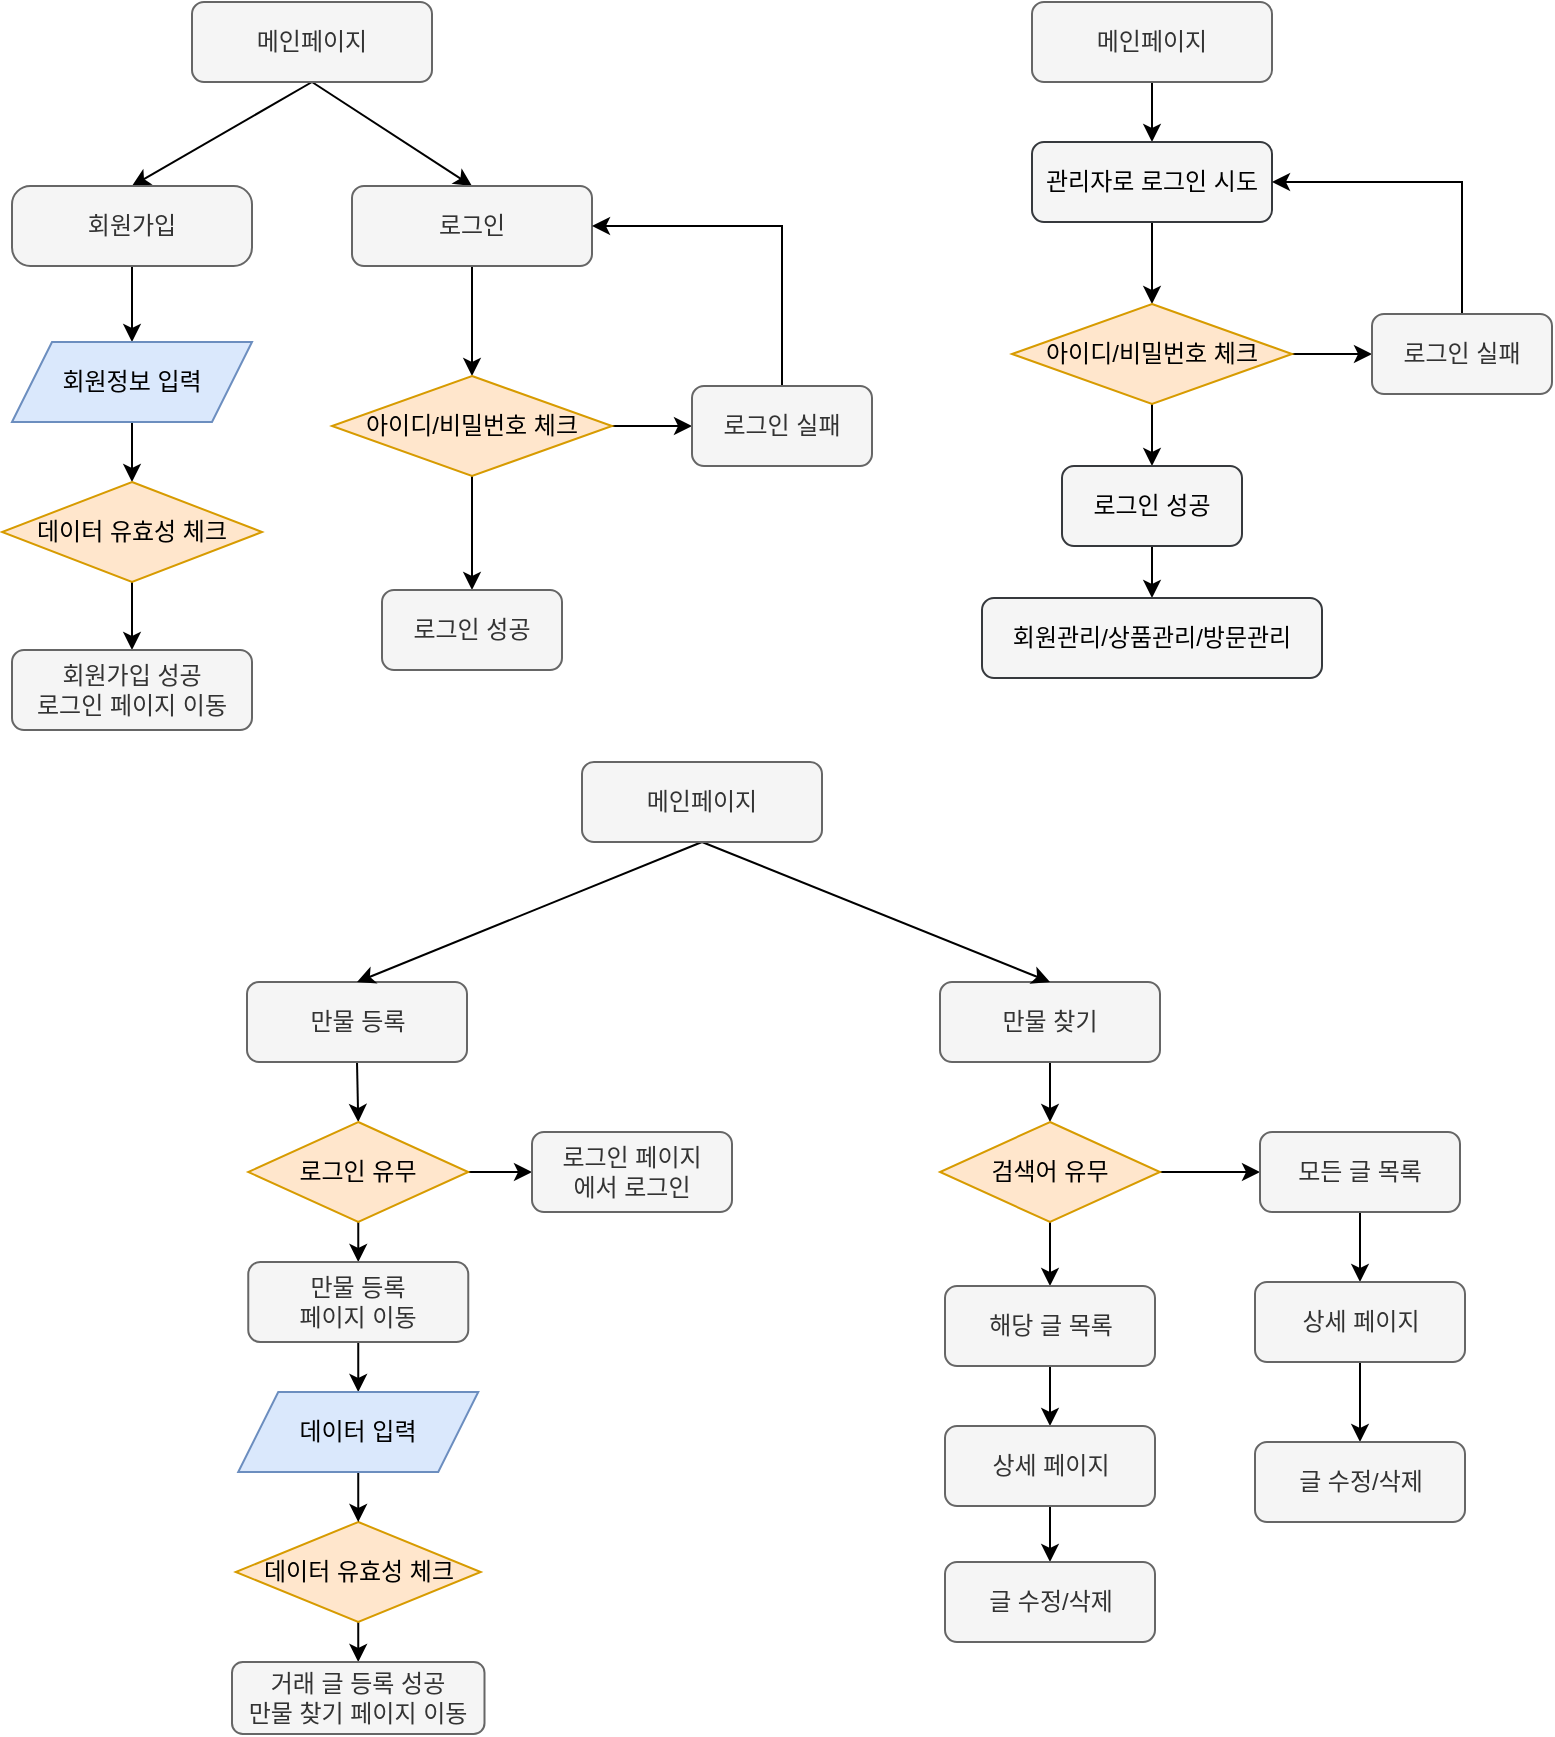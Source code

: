 <mxfile version="14.8.0" type="github">
  <diagram id="C5RBs43oDa-KdzZeNtuy" name="Page-1">
    <mxGraphModel dx="1422" dy="794" grid="1" gridSize="10" guides="1" tooltips="1" connect="1" arrows="1" fold="1" page="1" pageScale="1" pageWidth="583" pageHeight="827" math="0" shadow="0">
      <root>
        <mxCell id="WIyWlLk6GJQsqaUBKTNV-0" />
        <mxCell id="WIyWlLk6GJQsqaUBKTNV-1" parent="WIyWlLk6GJQsqaUBKTNV-0" />
        <mxCell id="kNZeeyLY9zirJYCVrwu_-2" style="edgeStyle=none;rounded=0;orthogonalLoop=1;jettySize=auto;html=1;exitX=0.5;exitY=1;exitDx=0;exitDy=0;entryX=0.5;entryY=0;entryDx=0;entryDy=0;" edge="1" parent="WIyWlLk6GJQsqaUBKTNV-1" source="WIyWlLk6GJQsqaUBKTNV-3" target="kNZeeyLY9zirJYCVrwu_-0">
          <mxGeometry relative="1" as="geometry" />
        </mxCell>
        <mxCell id="kNZeeyLY9zirJYCVrwu_-3" style="edgeStyle=none;rounded=0;orthogonalLoop=1;jettySize=auto;html=1;exitX=0.5;exitY=1;exitDx=0;exitDy=0;entryX=0.5;entryY=0;entryDx=0;entryDy=0;" edge="1" parent="WIyWlLk6GJQsqaUBKTNV-1" source="WIyWlLk6GJQsqaUBKTNV-3" target="kNZeeyLY9zirJYCVrwu_-1">
          <mxGeometry relative="1" as="geometry" />
        </mxCell>
        <mxCell id="WIyWlLk6GJQsqaUBKTNV-3" value="메인페이지" style="rounded=1;whiteSpace=wrap;html=1;fontSize=12;glass=0;strokeWidth=1;shadow=0;fillColor=#f5f5f5;strokeColor=#666666;fontColor=#333333;" parent="WIyWlLk6GJQsqaUBKTNV-1" vertex="1">
          <mxGeometry x="100" y="10" width="120" height="40" as="geometry" />
        </mxCell>
        <mxCell id="kNZeeyLY9zirJYCVrwu_-12" style="edgeStyle=none;rounded=0;orthogonalLoop=1;jettySize=auto;html=1;exitX=0.5;exitY=1;exitDx=0;exitDy=0;entryX=0.5;entryY=0;entryDx=0;entryDy=0;" edge="1" parent="WIyWlLk6GJQsqaUBKTNV-1" source="kNZeeyLY9zirJYCVrwu_-0" target="kNZeeyLY9zirJYCVrwu_-11">
          <mxGeometry relative="1" as="geometry" />
        </mxCell>
        <mxCell id="kNZeeyLY9zirJYCVrwu_-0" value="회원가입" style="rounded=1;whiteSpace=wrap;html=1;arcSize=23;fillColor=#f5f5f5;strokeColor=#666666;fontColor=#333333;" vertex="1" parent="WIyWlLk6GJQsqaUBKTNV-1">
          <mxGeometry x="10" y="102" width="120" height="40" as="geometry" />
        </mxCell>
        <mxCell id="kNZeeyLY9zirJYCVrwu_-10" style="edgeStyle=none;rounded=0;orthogonalLoop=1;jettySize=auto;html=1;exitX=0.5;exitY=1;exitDx=0;exitDy=0;entryX=0.5;entryY=0;entryDx=0;entryDy=0;" edge="1" parent="WIyWlLk6GJQsqaUBKTNV-1" source="kNZeeyLY9zirJYCVrwu_-1" target="kNZeeyLY9zirJYCVrwu_-4">
          <mxGeometry relative="1" as="geometry" />
        </mxCell>
        <mxCell id="kNZeeyLY9zirJYCVrwu_-1" value="로그인" style="rounded=1;whiteSpace=wrap;html=1;fillColor=#f5f5f5;strokeColor=#666666;fontColor=#333333;" vertex="1" parent="WIyWlLk6GJQsqaUBKTNV-1">
          <mxGeometry x="180" y="102" width="120" height="40" as="geometry" />
        </mxCell>
        <mxCell id="kNZeeyLY9zirJYCVrwu_-7" style="edgeStyle=none;rounded=0;orthogonalLoop=1;jettySize=auto;html=1;exitX=0.5;exitY=1;exitDx=0;exitDy=0;entryX=0.5;entryY=0;entryDx=0;entryDy=0;" edge="1" parent="WIyWlLk6GJQsqaUBKTNV-1" source="kNZeeyLY9zirJYCVrwu_-4" target="kNZeeyLY9zirJYCVrwu_-5">
          <mxGeometry relative="1" as="geometry" />
        </mxCell>
        <mxCell id="kNZeeyLY9zirJYCVrwu_-8" style="edgeStyle=none;rounded=0;orthogonalLoop=1;jettySize=auto;html=1;exitX=1;exitY=0.5;exitDx=0;exitDy=0;entryX=0;entryY=0.5;entryDx=0;entryDy=0;" edge="1" parent="WIyWlLk6GJQsqaUBKTNV-1" source="kNZeeyLY9zirJYCVrwu_-4" target="kNZeeyLY9zirJYCVrwu_-6">
          <mxGeometry relative="1" as="geometry" />
        </mxCell>
        <mxCell id="kNZeeyLY9zirJYCVrwu_-4" value="아이디/비밀번호 체크" style="rhombus;whiteSpace=wrap;html=1;fillColor=#ffe6cc;strokeColor=#d79b00;" vertex="1" parent="WIyWlLk6GJQsqaUBKTNV-1">
          <mxGeometry x="170" y="197" width="140" height="50" as="geometry" />
        </mxCell>
        <mxCell id="kNZeeyLY9zirJYCVrwu_-5" value="로그인 성공" style="rounded=1;whiteSpace=wrap;html=1;fillColor=#f5f5f5;strokeColor=#666666;fontColor=#333333;" vertex="1" parent="WIyWlLk6GJQsqaUBKTNV-1">
          <mxGeometry x="195" y="304" width="90" height="40" as="geometry" />
        </mxCell>
        <mxCell id="kNZeeyLY9zirJYCVrwu_-9" style="edgeStyle=none;rounded=0;orthogonalLoop=1;jettySize=auto;html=1;exitX=0.5;exitY=0;exitDx=0;exitDy=0;entryX=1;entryY=0.5;entryDx=0;entryDy=0;" edge="1" parent="WIyWlLk6GJQsqaUBKTNV-1" source="kNZeeyLY9zirJYCVrwu_-6" target="kNZeeyLY9zirJYCVrwu_-1">
          <mxGeometry relative="1" as="geometry">
            <Array as="points">
              <mxPoint x="395" y="122" />
            </Array>
          </mxGeometry>
        </mxCell>
        <mxCell id="kNZeeyLY9zirJYCVrwu_-6" value="로그인 실패" style="rounded=1;whiteSpace=wrap;html=1;fillColor=#f5f5f5;strokeColor=#666666;fontColor=#333333;" vertex="1" parent="WIyWlLk6GJQsqaUBKTNV-1">
          <mxGeometry x="350" y="202" width="90" height="40" as="geometry" />
        </mxCell>
        <mxCell id="kNZeeyLY9zirJYCVrwu_-14" style="edgeStyle=none;rounded=0;orthogonalLoop=1;jettySize=auto;html=1;exitX=0.5;exitY=1;exitDx=0;exitDy=0;entryX=0.5;entryY=0;entryDx=0;entryDy=0;" edge="1" parent="WIyWlLk6GJQsqaUBKTNV-1" source="kNZeeyLY9zirJYCVrwu_-11" target="kNZeeyLY9zirJYCVrwu_-13">
          <mxGeometry relative="1" as="geometry" />
        </mxCell>
        <mxCell id="kNZeeyLY9zirJYCVrwu_-11" value="회원정보 입력" style="shape=parallelogram;perimeter=parallelogramPerimeter;whiteSpace=wrap;html=1;fixedSize=1;fillColor=#dae8fc;strokeColor=#6c8ebf;" vertex="1" parent="WIyWlLk6GJQsqaUBKTNV-1">
          <mxGeometry x="10" y="180" width="120" height="40" as="geometry" />
        </mxCell>
        <mxCell id="kNZeeyLY9zirJYCVrwu_-16" style="edgeStyle=none;rounded=0;orthogonalLoop=1;jettySize=auto;html=1;exitX=0.5;exitY=1;exitDx=0;exitDy=0;entryX=0.5;entryY=0;entryDx=0;entryDy=0;" edge="1" parent="WIyWlLk6GJQsqaUBKTNV-1" source="kNZeeyLY9zirJYCVrwu_-13" target="kNZeeyLY9zirJYCVrwu_-15">
          <mxGeometry relative="1" as="geometry" />
        </mxCell>
        <mxCell id="kNZeeyLY9zirJYCVrwu_-13" value="데이터 유효성 체크" style="rhombus;whiteSpace=wrap;html=1;fillColor=#ffe6cc;strokeColor=#d79b00;" vertex="1" parent="WIyWlLk6GJQsqaUBKTNV-1">
          <mxGeometry x="5" y="250" width="130" height="50" as="geometry" />
        </mxCell>
        <mxCell id="kNZeeyLY9zirJYCVrwu_-15" value="회원가입 성공&lt;br&gt;로그인 페이지 이동" style="rounded=1;whiteSpace=wrap;html=1;fillColor=#f5f5f5;strokeColor=#666666;fontColor=#333333;" vertex="1" parent="WIyWlLk6GJQsqaUBKTNV-1">
          <mxGeometry x="10" y="334" width="120" height="40" as="geometry" />
        </mxCell>
        <mxCell id="kNZeeyLY9zirJYCVrwu_-28" style="edgeStyle=none;rounded=0;orthogonalLoop=1;jettySize=auto;html=1;exitX=0.5;exitY=1;exitDx=0;exitDy=0;entryX=0.5;entryY=0;entryDx=0;entryDy=0;" edge="1" parent="WIyWlLk6GJQsqaUBKTNV-1" source="kNZeeyLY9zirJYCVrwu_-17" target="kNZeeyLY9zirJYCVrwu_-22">
          <mxGeometry relative="1" as="geometry" />
        </mxCell>
        <mxCell id="kNZeeyLY9zirJYCVrwu_-17" value="만물 등록" style="rounded=1;whiteSpace=wrap;html=1;fillColor=#f5f5f5;strokeColor=#666666;fontColor=#333333;" vertex="1" parent="WIyWlLk6GJQsqaUBKTNV-1">
          <mxGeometry x="127.5" y="500" width="110" height="40" as="geometry" />
        </mxCell>
        <mxCell id="kNZeeyLY9zirJYCVrwu_-48" style="edgeStyle=none;rounded=0;orthogonalLoop=1;jettySize=auto;html=1;exitX=0.5;exitY=1;exitDx=0;exitDy=0;" edge="1" parent="WIyWlLk6GJQsqaUBKTNV-1" source="kNZeeyLY9zirJYCVrwu_-18" target="kNZeeyLY9zirJYCVrwu_-40">
          <mxGeometry relative="1" as="geometry" />
        </mxCell>
        <mxCell id="kNZeeyLY9zirJYCVrwu_-18" value="만물 찾기" style="rounded=1;whiteSpace=wrap;html=1;fillColor=#f5f5f5;strokeColor=#666666;fontColor=#333333;" vertex="1" parent="WIyWlLk6GJQsqaUBKTNV-1">
          <mxGeometry x="474" y="500" width="110" height="40" as="geometry" />
        </mxCell>
        <mxCell id="kNZeeyLY9zirJYCVrwu_-37" style="edgeStyle=none;rounded=0;orthogonalLoop=1;jettySize=auto;html=1;exitX=0.5;exitY=1;exitDx=0;exitDy=0;entryX=0.5;entryY=0;entryDx=0;entryDy=0;" edge="1" parent="WIyWlLk6GJQsqaUBKTNV-1" source="kNZeeyLY9zirJYCVrwu_-19" target="kNZeeyLY9zirJYCVrwu_-17">
          <mxGeometry relative="1" as="geometry" />
        </mxCell>
        <mxCell id="kNZeeyLY9zirJYCVrwu_-38" style="edgeStyle=none;rounded=0;orthogonalLoop=1;jettySize=auto;html=1;entryX=0.5;entryY=0;entryDx=0;entryDy=0;exitX=0.5;exitY=1;exitDx=0;exitDy=0;" edge="1" parent="WIyWlLk6GJQsqaUBKTNV-1" source="kNZeeyLY9zirJYCVrwu_-19" target="kNZeeyLY9zirJYCVrwu_-18">
          <mxGeometry relative="1" as="geometry" />
        </mxCell>
        <mxCell id="kNZeeyLY9zirJYCVrwu_-19" value="메인페이지" style="rounded=1;whiteSpace=wrap;html=1;fontSize=12;glass=0;strokeWidth=1;shadow=0;fillColor=#f5f5f5;strokeColor=#666666;fontColor=#333333;" vertex="1" parent="WIyWlLk6GJQsqaUBKTNV-1">
          <mxGeometry x="295" y="390" width="120" height="40" as="geometry" />
        </mxCell>
        <mxCell id="kNZeeyLY9zirJYCVrwu_-29" style="edgeStyle=none;rounded=0;orthogonalLoop=1;jettySize=auto;html=1;exitX=0.5;exitY=1;exitDx=0;exitDy=0;entryX=0.5;entryY=0;entryDx=0;entryDy=0;" edge="1" parent="WIyWlLk6GJQsqaUBKTNV-1" source="kNZeeyLY9zirJYCVrwu_-22" target="kNZeeyLY9zirJYCVrwu_-23">
          <mxGeometry relative="1" as="geometry" />
        </mxCell>
        <mxCell id="kNZeeyLY9zirJYCVrwu_-30" style="edgeStyle=none;rounded=0;orthogonalLoop=1;jettySize=auto;html=1;exitX=1;exitY=0.5;exitDx=0;exitDy=0;entryX=0;entryY=0.5;entryDx=0;entryDy=0;" edge="1" parent="WIyWlLk6GJQsqaUBKTNV-1" source="kNZeeyLY9zirJYCVrwu_-22" target="kNZeeyLY9zirJYCVrwu_-24">
          <mxGeometry relative="1" as="geometry" />
        </mxCell>
        <mxCell id="kNZeeyLY9zirJYCVrwu_-22" value="로그인 유무" style="rhombus;whiteSpace=wrap;html=1;fillColor=#ffe6cc;strokeColor=#d79b00;" vertex="1" parent="WIyWlLk6GJQsqaUBKTNV-1">
          <mxGeometry x="128.13" y="570" width="110" height="50" as="geometry" />
        </mxCell>
        <mxCell id="kNZeeyLY9zirJYCVrwu_-57" style="edgeStyle=none;rounded=0;orthogonalLoop=1;jettySize=auto;html=1;exitX=0.5;exitY=1;exitDx=0;exitDy=0;" edge="1" parent="WIyWlLk6GJQsqaUBKTNV-1" source="kNZeeyLY9zirJYCVrwu_-23" target="kNZeeyLY9zirJYCVrwu_-55">
          <mxGeometry relative="1" as="geometry" />
        </mxCell>
        <mxCell id="kNZeeyLY9zirJYCVrwu_-23" value="만물 등록 &lt;br&gt;페이지 이동" style="rounded=1;whiteSpace=wrap;html=1;fillColor=#f5f5f5;strokeColor=#666666;fontColor=#333333;" vertex="1" parent="WIyWlLk6GJQsqaUBKTNV-1">
          <mxGeometry x="128.13" y="640" width="110" height="40" as="geometry" />
        </mxCell>
        <mxCell id="kNZeeyLY9zirJYCVrwu_-24" value="로그인 페이지&lt;br&gt;에서 로그인" style="rounded=1;whiteSpace=wrap;html=1;fillColor=#f5f5f5;strokeColor=#666666;fontColor=#333333;" vertex="1" parent="WIyWlLk6GJQsqaUBKTNV-1">
          <mxGeometry x="270" y="575" width="100" height="40" as="geometry" />
        </mxCell>
        <mxCell id="kNZeeyLY9zirJYCVrwu_-32" style="edgeStyle=none;rounded=0;orthogonalLoop=1;jettySize=auto;html=1;exitX=0.5;exitY=1;exitDx=0;exitDy=0;" edge="1" parent="WIyWlLk6GJQsqaUBKTNV-1" source="kNZeeyLY9zirJYCVrwu_-26" target="kNZeeyLY9zirJYCVrwu_-27">
          <mxGeometry relative="1" as="geometry" />
        </mxCell>
        <mxCell id="kNZeeyLY9zirJYCVrwu_-26" value="데이터 유효성 체크" style="rhombus;whiteSpace=wrap;html=1;fillColor=#ffe6cc;strokeColor=#d79b00;" vertex="1" parent="WIyWlLk6GJQsqaUBKTNV-1">
          <mxGeometry x="121.87" y="770" width="122.5" height="50" as="geometry" />
        </mxCell>
        <mxCell id="kNZeeyLY9zirJYCVrwu_-27" value="거래 글 등록 성공&lt;br&gt;만물 찾기 페이지 이동" style="rounded=1;whiteSpace=wrap;html=1;fillColor=#f5f5f5;strokeColor=#666666;fontColor=#333333;" vertex="1" parent="WIyWlLk6GJQsqaUBKTNV-1">
          <mxGeometry x="120" y="840" width="126.25" height="36" as="geometry" />
        </mxCell>
        <mxCell id="kNZeeyLY9zirJYCVrwu_-49" style="edgeStyle=none;rounded=0;orthogonalLoop=1;jettySize=auto;html=1;exitX=0.5;exitY=1;exitDx=0;exitDy=0;" edge="1" parent="WIyWlLk6GJQsqaUBKTNV-1" source="kNZeeyLY9zirJYCVrwu_-40" target="kNZeeyLY9zirJYCVrwu_-41">
          <mxGeometry relative="1" as="geometry" />
        </mxCell>
        <mxCell id="kNZeeyLY9zirJYCVrwu_-52" style="edgeStyle=none;rounded=0;orthogonalLoop=1;jettySize=auto;html=1;exitX=1;exitY=0.5;exitDx=0;exitDy=0;entryX=0;entryY=0.5;entryDx=0;entryDy=0;" edge="1" parent="WIyWlLk6GJQsqaUBKTNV-1" source="kNZeeyLY9zirJYCVrwu_-40" target="kNZeeyLY9zirJYCVrwu_-42">
          <mxGeometry relative="1" as="geometry" />
        </mxCell>
        <mxCell id="kNZeeyLY9zirJYCVrwu_-40" value="검색어 유무" style="rhombus;whiteSpace=wrap;html=1;fillColor=#ffe6cc;strokeColor=#d79b00;" vertex="1" parent="WIyWlLk6GJQsqaUBKTNV-1">
          <mxGeometry x="474" y="570" width="110" height="50" as="geometry" />
        </mxCell>
        <mxCell id="kNZeeyLY9zirJYCVrwu_-50" style="edgeStyle=none;rounded=0;orthogonalLoop=1;jettySize=auto;html=1;exitX=0.5;exitY=1;exitDx=0;exitDy=0;entryX=0.5;entryY=0;entryDx=0;entryDy=0;" edge="1" parent="WIyWlLk6GJQsqaUBKTNV-1" source="kNZeeyLY9zirJYCVrwu_-41" target="kNZeeyLY9zirJYCVrwu_-43">
          <mxGeometry relative="1" as="geometry" />
        </mxCell>
        <mxCell id="kNZeeyLY9zirJYCVrwu_-41" value="해당 글 목록" style="rounded=1;whiteSpace=wrap;html=1;fillColor=#f5f5f5;strokeColor=#666666;fontColor=#333333;" vertex="1" parent="WIyWlLk6GJQsqaUBKTNV-1">
          <mxGeometry x="476.5" y="652" width="105" height="40" as="geometry" />
        </mxCell>
        <mxCell id="kNZeeyLY9zirJYCVrwu_-53" style="edgeStyle=none;rounded=0;orthogonalLoop=1;jettySize=auto;html=1;exitX=0.5;exitY=1;exitDx=0;exitDy=0;entryX=0.5;entryY=0;entryDx=0;entryDy=0;" edge="1" parent="WIyWlLk6GJQsqaUBKTNV-1" source="kNZeeyLY9zirJYCVrwu_-42" target="kNZeeyLY9zirJYCVrwu_-44">
          <mxGeometry relative="1" as="geometry" />
        </mxCell>
        <mxCell id="kNZeeyLY9zirJYCVrwu_-42" value="모든 글 목록" style="rounded=1;whiteSpace=wrap;html=1;fillColor=#f5f5f5;strokeColor=#666666;fontColor=#333333;" vertex="1" parent="WIyWlLk6GJQsqaUBKTNV-1">
          <mxGeometry x="634" y="575" width="100" height="40" as="geometry" />
        </mxCell>
        <mxCell id="kNZeeyLY9zirJYCVrwu_-51" style="edgeStyle=none;rounded=0;orthogonalLoop=1;jettySize=auto;html=1;exitX=0.5;exitY=1;exitDx=0;exitDy=0;entryX=0.5;entryY=0;entryDx=0;entryDy=0;" edge="1" parent="WIyWlLk6GJQsqaUBKTNV-1" source="kNZeeyLY9zirJYCVrwu_-43" target="kNZeeyLY9zirJYCVrwu_-46">
          <mxGeometry relative="1" as="geometry" />
        </mxCell>
        <mxCell id="kNZeeyLY9zirJYCVrwu_-43" value="상세 페이지" style="rounded=1;whiteSpace=wrap;html=1;fillColor=#f5f5f5;strokeColor=#666666;fontColor=#333333;" vertex="1" parent="WIyWlLk6GJQsqaUBKTNV-1">
          <mxGeometry x="476.5" y="722" width="105" height="40" as="geometry" />
        </mxCell>
        <mxCell id="kNZeeyLY9zirJYCVrwu_-54" style="edgeStyle=none;rounded=0;orthogonalLoop=1;jettySize=auto;html=1;exitX=0.5;exitY=1;exitDx=0;exitDy=0;entryX=0.5;entryY=0;entryDx=0;entryDy=0;" edge="1" parent="WIyWlLk6GJQsqaUBKTNV-1" source="kNZeeyLY9zirJYCVrwu_-44" target="kNZeeyLY9zirJYCVrwu_-47">
          <mxGeometry relative="1" as="geometry" />
        </mxCell>
        <mxCell id="kNZeeyLY9zirJYCVrwu_-44" value="상세 페이지" style="rounded=1;whiteSpace=wrap;html=1;fillColor=#f5f5f5;strokeColor=#666666;fontColor=#333333;" vertex="1" parent="WIyWlLk6GJQsqaUBKTNV-1">
          <mxGeometry x="631.5" y="650" width="105" height="40" as="geometry" />
        </mxCell>
        <mxCell id="kNZeeyLY9zirJYCVrwu_-46" value="글 수정/삭제" style="rounded=1;whiteSpace=wrap;html=1;fillColor=#f5f5f5;strokeColor=#666666;fontColor=#333333;" vertex="1" parent="WIyWlLk6GJQsqaUBKTNV-1">
          <mxGeometry x="476.5" y="790" width="105" height="40" as="geometry" />
        </mxCell>
        <mxCell id="kNZeeyLY9zirJYCVrwu_-47" value="글 수정/삭제" style="rounded=1;whiteSpace=wrap;html=1;fillColor=#f5f5f5;strokeColor=#666666;fontColor=#333333;" vertex="1" parent="WIyWlLk6GJQsqaUBKTNV-1">
          <mxGeometry x="631.5" y="730" width="105" height="40" as="geometry" />
        </mxCell>
        <mxCell id="kNZeeyLY9zirJYCVrwu_-58" style="edgeStyle=none;rounded=0;orthogonalLoop=1;jettySize=auto;html=1;exitX=0.5;exitY=1;exitDx=0;exitDy=0;entryX=0.5;entryY=0;entryDx=0;entryDy=0;" edge="1" parent="WIyWlLk6GJQsqaUBKTNV-1" source="kNZeeyLY9zirJYCVrwu_-55" target="kNZeeyLY9zirJYCVrwu_-26">
          <mxGeometry relative="1" as="geometry" />
        </mxCell>
        <mxCell id="kNZeeyLY9zirJYCVrwu_-55" value="데이터 입력" style="shape=parallelogram;perimeter=parallelogramPerimeter;whiteSpace=wrap;html=1;fixedSize=1;fillColor=#dae8fc;strokeColor=#6c8ebf;" vertex="1" parent="WIyWlLk6GJQsqaUBKTNV-1">
          <mxGeometry x="123.12" y="705" width="120" height="40" as="geometry" />
        </mxCell>
        <mxCell id="kNZeeyLY9zirJYCVrwu_-59" style="edgeStyle=none;rounded=0;orthogonalLoop=1;jettySize=auto;html=1;exitX=0.5;exitY=1;exitDx=0;exitDy=0;entryX=0.5;entryY=0;entryDx=0;entryDy=0;" edge="1" parent="WIyWlLk6GJQsqaUBKTNV-1" source="kNZeeyLY9zirJYCVrwu_-60" target="kNZeeyLY9zirJYCVrwu_-62">
          <mxGeometry relative="1" as="geometry" />
        </mxCell>
        <mxCell id="kNZeeyLY9zirJYCVrwu_-60" value="메인페이지" style="rounded=1;whiteSpace=wrap;html=1;fontSize=12;glass=0;strokeWidth=1;shadow=0;fillColor=#f5f5f5;strokeColor=#666666;fontColor=#333333;" vertex="1" parent="WIyWlLk6GJQsqaUBKTNV-1">
          <mxGeometry x="520" y="10" width="120" height="40" as="geometry" />
        </mxCell>
        <mxCell id="kNZeeyLY9zirJYCVrwu_-61" style="edgeStyle=none;rounded=0;orthogonalLoop=1;jettySize=auto;html=1;entryX=0.5;entryY=0;entryDx=0;entryDy=0;" edge="1" parent="WIyWlLk6GJQsqaUBKTNV-1" source="kNZeeyLY9zirJYCVrwu_-62" target="kNZeeyLY9zirJYCVrwu_-65">
          <mxGeometry relative="1" as="geometry" />
        </mxCell>
        <mxCell id="kNZeeyLY9zirJYCVrwu_-62" value="관리자로 로그인 시도" style="rounded=1;whiteSpace=wrap;html=1;strokeColor=#36393d;fillColor=#F5F5F5;" vertex="1" parent="WIyWlLk6GJQsqaUBKTNV-1">
          <mxGeometry x="520" y="80" width="120" height="40" as="geometry" />
        </mxCell>
        <mxCell id="kNZeeyLY9zirJYCVrwu_-63" style="edgeStyle=none;rounded=0;orthogonalLoop=1;jettySize=auto;html=1;exitX=0.5;exitY=1;exitDx=0;exitDy=0;entryX=0.5;entryY=0;entryDx=0;entryDy=0;" edge="1" parent="WIyWlLk6GJQsqaUBKTNV-1" source="kNZeeyLY9zirJYCVrwu_-65" target="kNZeeyLY9zirJYCVrwu_-66">
          <mxGeometry relative="1" as="geometry" />
        </mxCell>
        <mxCell id="kNZeeyLY9zirJYCVrwu_-64" style="edgeStyle=none;rounded=0;orthogonalLoop=1;jettySize=auto;html=1;exitX=1;exitY=0.5;exitDx=0;exitDy=0;entryX=0;entryY=0.5;entryDx=0;entryDy=0;" edge="1" parent="WIyWlLk6GJQsqaUBKTNV-1" source="kNZeeyLY9zirJYCVrwu_-65" target="kNZeeyLY9zirJYCVrwu_-68">
          <mxGeometry relative="1" as="geometry" />
        </mxCell>
        <mxCell id="kNZeeyLY9zirJYCVrwu_-65" value="아이디/비밀번호 체크" style="rhombus;whiteSpace=wrap;html=1;fillColor=#ffe6cc;strokeColor=#d79b00;" vertex="1" parent="WIyWlLk6GJQsqaUBKTNV-1">
          <mxGeometry x="510" y="161" width="140" height="50" as="geometry" />
        </mxCell>
        <mxCell id="kNZeeyLY9zirJYCVrwu_-70" style="edgeStyle=none;rounded=0;orthogonalLoop=1;jettySize=auto;html=1;exitX=0.5;exitY=1;exitDx=0;exitDy=0;entryX=0.5;entryY=0;entryDx=0;entryDy=0;" edge="1" parent="WIyWlLk6GJQsqaUBKTNV-1" source="kNZeeyLY9zirJYCVrwu_-66" target="kNZeeyLY9zirJYCVrwu_-69">
          <mxGeometry relative="1" as="geometry" />
        </mxCell>
        <mxCell id="kNZeeyLY9zirJYCVrwu_-66" value="로그인 성공" style="rounded=1;whiteSpace=wrap;html=1;strokeColor=#36393d;fillColor=#F5F5F5;" vertex="1" parent="WIyWlLk6GJQsqaUBKTNV-1">
          <mxGeometry x="535" y="242" width="90" height="40" as="geometry" />
        </mxCell>
        <mxCell id="kNZeeyLY9zirJYCVrwu_-67" style="edgeStyle=none;rounded=0;orthogonalLoop=1;jettySize=auto;html=1;exitX=0.5;exitY=0;exitDx=0;exitDy=0;entryX=1;entryY=0.5;entryDx=0;entryDy=0;" edge="1" parent="WIyWlLk6GJQsqaUBKTNV-1" source="kNZeeyLY9zirJYCVrwu_-68" target="kNZeeyLY9zirJYCVrwu_-62">
          <mxGeometry relative="1" as="geometry">
            <Array as="points">
              <mxPoint x="735" y="100" />
            </Array>
          </mxGeometry>
        </mxCell>
        <mxCell id="kNZeeyLY9zirJYCVrwu_-68" value="로그인 실패" style="rounded=1;whiteSpace=wrap;html=1;fillColor=#f5f5f5;strokeColor=#666666;fontColor=#333333;" vertex="1" parent="WIyWlLk6GJQsqaUBKTNV-1">
          <mxGeometry x="690" y="166" width="90" height="40" as="geometry" />
        </mxCell>
        <mxCell id="kNZeeyLY9zirJYCVrwu_-69" value="회원관리/상품관리/방문관리" style="rounded=1;whiteSpace=wrap;html=1;strokeColor=#36393d;fillColor=#F5F5F5;" vertex="1" parent="WIyWlLk6GJQsqaUBKTNV-1">
          <mxGeometry x="495" y="308" width="170" height="40" as="geometry" />
        </mxCell>
      </root>
    </mxGraphModel>
  </diagram>
</mxfile>
